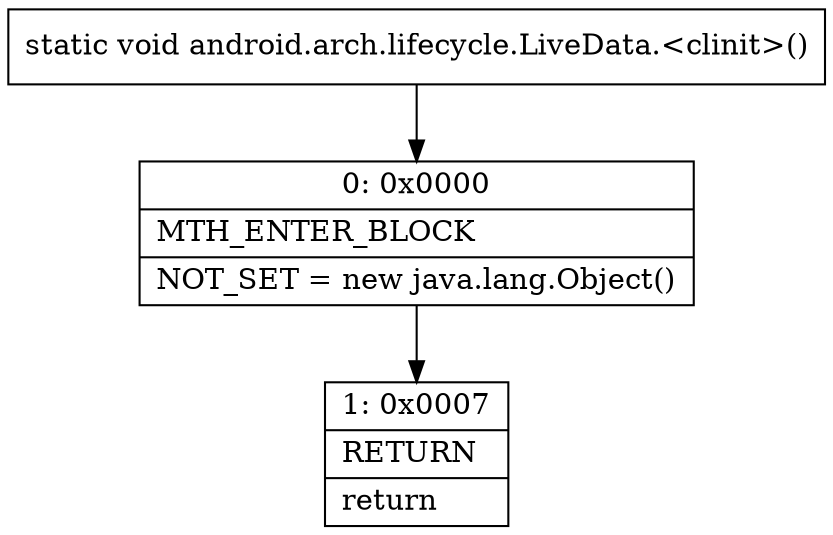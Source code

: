 digraph "CFG forandroid.arch.lifecycle.LiveData.\<clinit\>()V" {
Node_0 [shape=record,label="{0\:\ 0x0000|MTH_ENTER_BLOCK\l|NOT_SET = new java.lang.Object()\l}"];
Node_1 [shape=record,label="{1\:\ 0x0007|RETURN\l|return\l}"];
MethodNode[shape=record,label="{static void android.arch.lifecycle.LiveData.\<clinit\>() }"];
MethodNode -> Node_0;
Node_0 -> Node_1;
}

